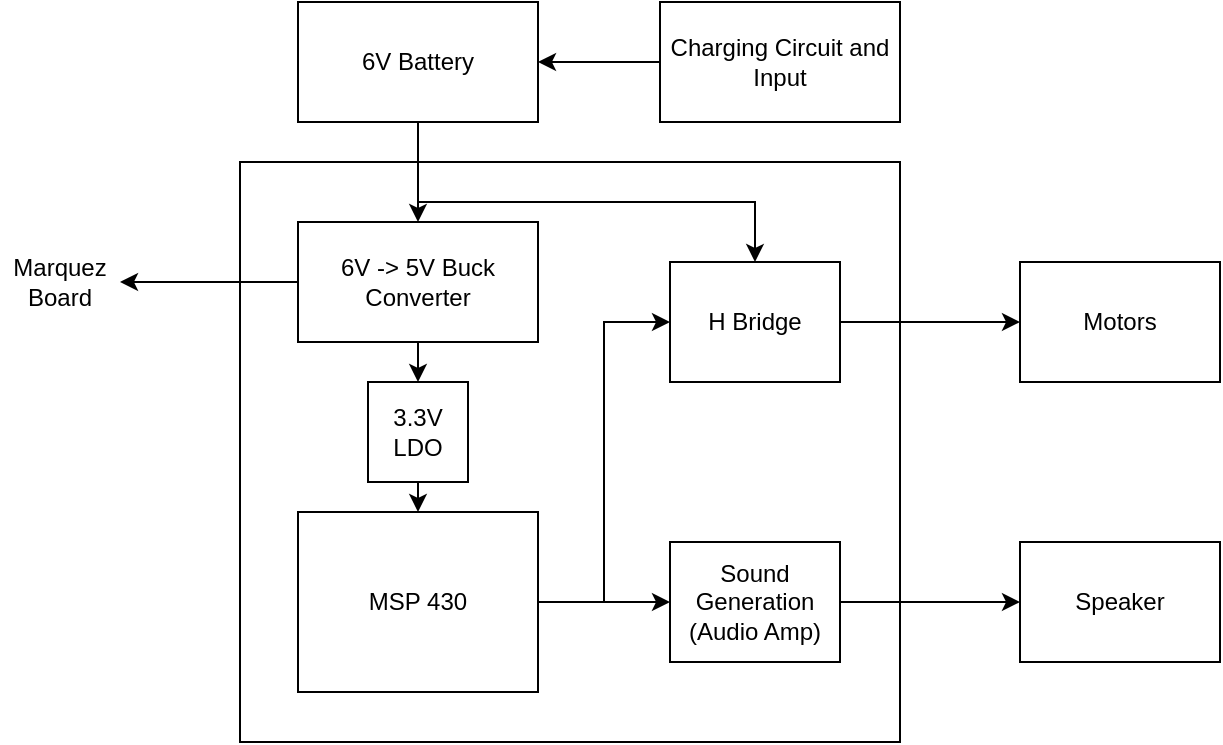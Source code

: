 <mxfile version="15.0.4" type="google"><diagram id="P6wlHkvuDdoRFiBKGH_V" name="Page-1"><mxGraphModel dx="898" dy="481" grid="1" gridSize="10" guides="1" tooltips="1" connect="1" arrows="1" fold="1" page="1" pageScale="1" pageWidth="850" pageHeight="1100" math="0" shadow="0"><root><mxCell id="0"/><mxCell id="1" parent="0"/><mxCell id="geXhjX5xseHCsEwOYyAW-4" value="" style="rounded=0;whiteSpace=wrap;html=1;" parent="1" vertex="1"><mxGeometry x="130" y="100" width="330" height="290" as="geometry"/></mxCell><mxCell id="geXhjX5xseHCsEwOYyAW-2" style="edgeStyle=orthogonalEdgeStyle;rounded=0;orthogonalLoop=1;jettySize=auto;html=1;exitX=1;exitY=0.5;exitDx=0;exitDy=0;entryX=0;entryY=0.5;entryDx=0;entryDy=0;" parent="1" source="geXhjX5xseHCsEwOYyAW-1" target="geXhjX5xseHCsEwOYyAW-3" edge="1"><mxGeometry relative="1" as="geometry"><mxPoint x="390" y="245" as="targetPoint"/></mxGeometry></mxCell><mxCell id="geXhjX5xseHCsEwOYyAW-15" style="edgeStyle=orthogonalEdgeStyle;rounded=0;orthogonalLoop=1;jettySize=auto;html=1;exitX=1;exitY=0.5;exitDx=0;exitDy=0;entryX=0;entryY=0.5;entryDx=0;entryDy=0;" parent="1" source="geXhjX5xseHCsEwOYyAW-1" target="geXhjX5xseHCsEwOYyAW-12" edge="1"><mxGeometry relative="1" as="geometry"/></mxCell><mxCell id="geXhjX5xseHCsEwOYyAW-1" value="MSP 430" style="rounded=0;whiteSpace=wrap;html=1;" parent="1" vertex="1"><mxGeometry x="159" y="275" width="120" height="90" as="geometry"/></mxCell><mxCell id="geXhjX5xseHCsEwOYyAW-5" style="edgeStyle=orthogonalEdgeStyle;rounded=0;orthogonalLoop=1;jettySize=auto;html=1;exitX=1;exitY=0.5;exitDx=0;exitDy=0;entryX=0;entryY=0.5;entryDx=0;entryDy=0;" parent="1" source="geXhjX5xseHCsEwOYyAW-3" target="geXhjX5xseHCsEwOYyAW-7" edge="1"><mxGeometry relative="1" as="geometry"><mxPoint x="560" y="305" as="targetPoint"/></mxGeometry></mxCell><mxCell id="geXhjX5xseHCsEwOYyAW-3" value="H Bridge" style="rounded=0;whiteSpace=wrap;html=1;" parent="1" vertex="1"><mxGeometry x="345" y="150" width="85" height="60" as="geometry"/></mxCell><mxCell id="geXhjX5xseHCsEwOYyAW-9" style="edgeStyle=orthogonalEdgeStyle;rounded=0;orthogonalLoop=1;jettySize=auto;html=1;exitX=0.5;exitY=1;exitDx=0;exitDy=0;entryX=0.5;entryY=0;entryDx=0;entryDy=0;" parent="1" source="geXhjX5xseHCsEwOYyAW-6" target="geXhjX5xseHCsEwOYyAW-8" edge="1"><mxGeometry relative="1" as="geometry"><Array as="points"><mxPoint x="285" y="120"/><mxPoint x="220" y="120"/></Array></mxGeometry></mxCell><mxCell id="geXhjX5xseHCsEwOYyAW-10" style="edgeStyle=orthogonalEdgeStyle;rounded=0;orthogonalLoop=1;jettySize=auto;html=1;exitX=0.5;exitY=1;exitDx=0;exitDy=0;entryX=0.5;entryY=0;entryDx=0;entryDy=0;" parent="1" source="geXhjX5xseHCsEwOYyAW-6" target="geXhjX5xseHCsEwOYyAW-3" edge="1"><mxGeometry relative="1" as="geometry"><Array as="points"><mxPoint x="219" y="120"/><mxPoint x="388" y="120"/></Array></mxGeometry></mxCell><mxCell id="geXhjX5xseHCsEwOYyAW-6" value="6V Battery" style="rounded=0;whiteSpace=wrap;html=1;" parent="1" vertex="1"><mxGeometry x="159" y="20" width="120" height="60" as="geometry"/></mxCell><mxCell id="geXhjX5xseHCsEwOYyAW-7" value="Motors" style="rounded=0;whiteSpace=wrap;html=1;" parent="1" vertex="1"><mxGeometry x="520" y="150" width="100" height="60" as="geometry"/></mxCell><mxCell id="geXhjX5xseHCsEwOYyAW-17" style="edgeStyle=orthogonalEdgeStyle;rounded=0;orthogonalLoop=1;jettySize=auto;html=1;exitX=0.5;exitY=1;exitDx=0;exitDy=0;entryX=0.5;entryY=0;entryDx=0;entryDy=0;" parent="1" source="geXhjX5xseHCsEwOYyAW-8" target="geXhjX5xseHCsEwOYyAW-16" edge="1"><mxGeometry relative="1" as="geometry"/></mxCell><mxCell id="geXhjX5xseHCsEwOYyAW-19" style="edgeStyle=orthogonalEdgeStyle;rounded=0;orthogonalLoop=1;jettySize=auto;html=1;exitX=0;exitY=0.5;exitDx=0;exitDy=0;entryX=1;entryY=0.5;entryDx=0;entryDy=0;" parent="1" source="geXhjX5xseHCsEwOYyAW-8" target="geXhjX5xseHCsEwOYyAW-20" edge="1"><mxGeometry relative="1" as="geometry"><mxPoint x="60" y="160" as="targetPoint"/></mxGeometry></mxCell><mxCell id="geXhjX5xseHCsEwOYyAW-8" value="6V -&amp;gt; 5V Buck Converter" style="rounded=0;whiteSpace=wrap;html=1;" parent="1" vertex="1"><mxGeometry x="159" y="130" width="120" height="60" as="geometry"/></mxCell><mxCell id="geXhjX5xseHCsEwOYyAW-13" style="edgeStyle=orthogonalEdgeStyle;rounded=0;orthogonalLoop=1;jettySize=auto;html=1;exitX=1;exitY=0.5;exitDx=0;exitDy=0;entryX=0;entryY=0.5;entryDx=0;entryDy=0;" parent="1" source="geXhjX5xseHCsEwOYyAW-12" target="geXhjX5xseHCsEwOYyAW-14" edge="1"><mxGeometry relative="1" as="geometry"><mxPoint x="630" y="305" as="targetPoint"/></mxGeometry></mxCell><mxCell id="geXhjX5xseHCsEwOYyAW-12" value="Sound Generation (Audio Amp)" style="rounded=0;whiteSpace=wrap;html=1;" parent="1" vertex="1"><mxGeometry x="345" y="290" width="85" height="60" as="geometry"/></mxCell><mxCell id="geXhjX5xseHCsEwOYyAW-14" value="Speaker" style="rounded=0;whiteSpace=wrap;html=1;" parent="1" vertex="1"><mxGeometry x="520" y="290" width="100" height="60" as="geometry"/></mxCell><mxCell id="geXhjX5xseHCsEwOYyAW-18" style="edgeStyle=orthogonalEdgeStyle;rounded=0;orthogonalLoop=1;jettySize=auto;html=1;exitX=0.5;exitY=1;exitDx=0;exitDy=0;entryX=0.5;entryY=0;entryDx=0;entryDy=0;" parent="1" source="geXhjX5xseHCsEwOYyAW-16" target="geXhjX5xseHCsEwOYyAW-1" edge="1"><mxGeometry relative="1" as="geometry"/></mxCell><mxCell id="geXhjX5xseHCsEwOYyAW-16" value="3.3V LDO" style="rounded=0;whiteSpace=wrap;html=1;" parent="1" vertex="1"><mxGeometry x="194" y="210" width="50" height="50" as="geometry"/></mxCell><mxCell id="geXhjX5xseHCsEwOYyAW-20" value="Marquez&lt;br&gt;Board" style="text;html=1;strokeColor=none;fillColor=none;align=center;verticalAlign=middle;whiteSpace=wrap;rounded=0;" parent="1" vertex="1"><mxGeometry x="10" y="150" width="60" height="20" as="geometry"/></mxCell><mxCell id="PdBdR8ILFlf-VdJQLWr2-2" style="edgeStyle=orthogonalEdgeStyle;rounded=0;orthogonalLoop=1;jettySize=auto;html=1;exitX=0;exitY=0.5;exitDx=0;exitDy=0;entryX=1;entryY=0.5;entryDx=0;entryDy=0;" edge="1" parent="1" source="PdBdR8ILFlf-VdJQLWr2-1" target="geXhjX5xseHCsEwOYyAW-6"><mxGeometry relative="1" as="geometry"/></mxCell><mxCell id="PdBdR8ILFlf-VdJQLWr2-1" value="Charging Circuit and Input" style="rounded=0;whiteSpace=wrap;html=1;" vertex="1" parent="1"><mxGeometry x="340" y="20" width="120" height="60" as="geometry"/></mxCell></root></mxGraphModel></diagram></mxfile>